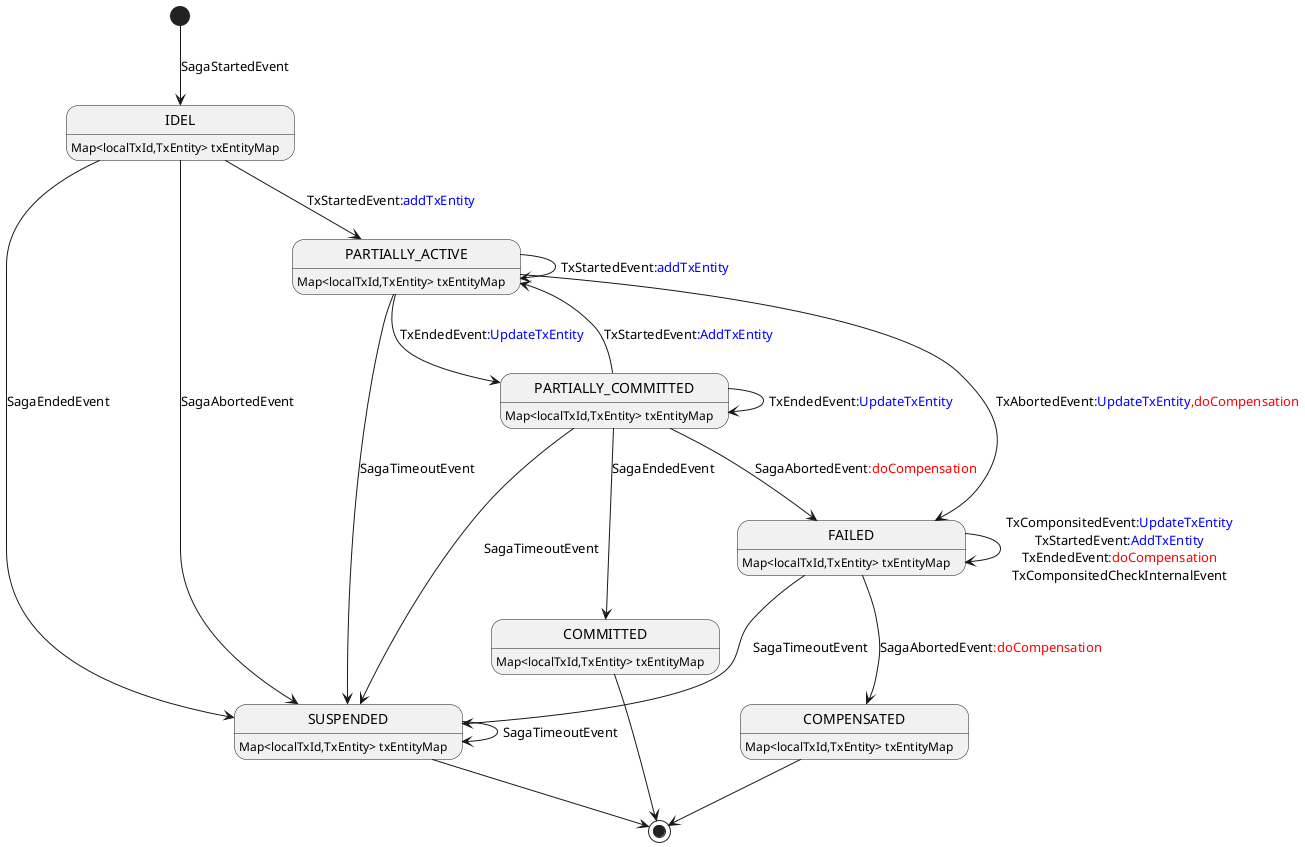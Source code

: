 @startuml
hide empty description

[*] --> IDEL : SagaStartedEvent

IDEL --> PARTIALLY_ACTIVE : TxStartedEvent<font color=blue>:addTxEntity</font>

IDEL --> SUSPENDED : SagaEndedEvent

IDEL --> SUSPENDED : SagaAbortedEvent

PARTIALLY_COMMITTED --> PARTIALLY_COMMITTED : TxEndedEvent<font color=blue>:UpdateTxEntity</font>

PARTIALLY_COMMITTED --> COMMITTED : SagaEndedEvent

PARTIALLY_COMMITTED --> PARTIALLY_ACTIVE : TxStartedEvent<font color=blue>:AddTxEntity</font>

PARTIALLY_COMMITTED --> FAILED : SagaAbortedEvent<font color=red>:doCompensation</font>

PARTIALLY_COMMITTED --> SUSPENDED : SagaTimeoutEvent

PARTIALLY_ACTIVE --> PARTIALLY_ACTIVE : TxStartedEvent<font color=blue>:addTxEntity</font>

PARTIALLY_ACTIVE --> PARTIALLY_COMMITTED : TxEndedEvent<font color=blue>:UpdateTxEntity</font>

PARTIALLY_ACTIVE --> FAILED : TxAbortedEvent<font color=blue>:UpdateTxEntity</font><font color=red>,doCompensation</font>

PARTIALLY_ACTIVE --> SUSPENDED : SagaTimeoutEvent

SUSPENDED --> SUSPENDED : SagaTimeoutEvent

FAILED --> COMPENSATED : SagaAbortedEvent<font color=red>:doCompensation</font>

FAILED --> SUSPENDED : SagaTimeoutEvent

FAILED --> FAILED : TxComponsitedEvent<font color=blue>:UpdateTxEntity</font>\nTxStartedEvent<font color=blue>:AddTxEntity</font>\nTxEndedEvent<font color=red>:doCompensation</font>\nTxComponsitedCheckInternalEvent

COMPENSATED --> [*]

COMMITTED --> [*]

SUSPENDED --> [*]

IDEL: Map<localTxId,TxEntity> txEntityMap
PARTIALLY_ACTIVE: Map<localTxId,TxEntity> txEntityMap
PARTIALLY_COMMITTED: Map<localTxId,TxEntity> txEntityMap
FAILED: Map<localTxId,TxEntity> txEntityMap
COMMITTED: Map<localTxId,TxEntity> txEntityMap
COMPENSATED: Map<localTxId,TxEntity> txEntityMap
SUSPENDED: Map<localTxId,TxEntity> txEntityMap

@enduml
